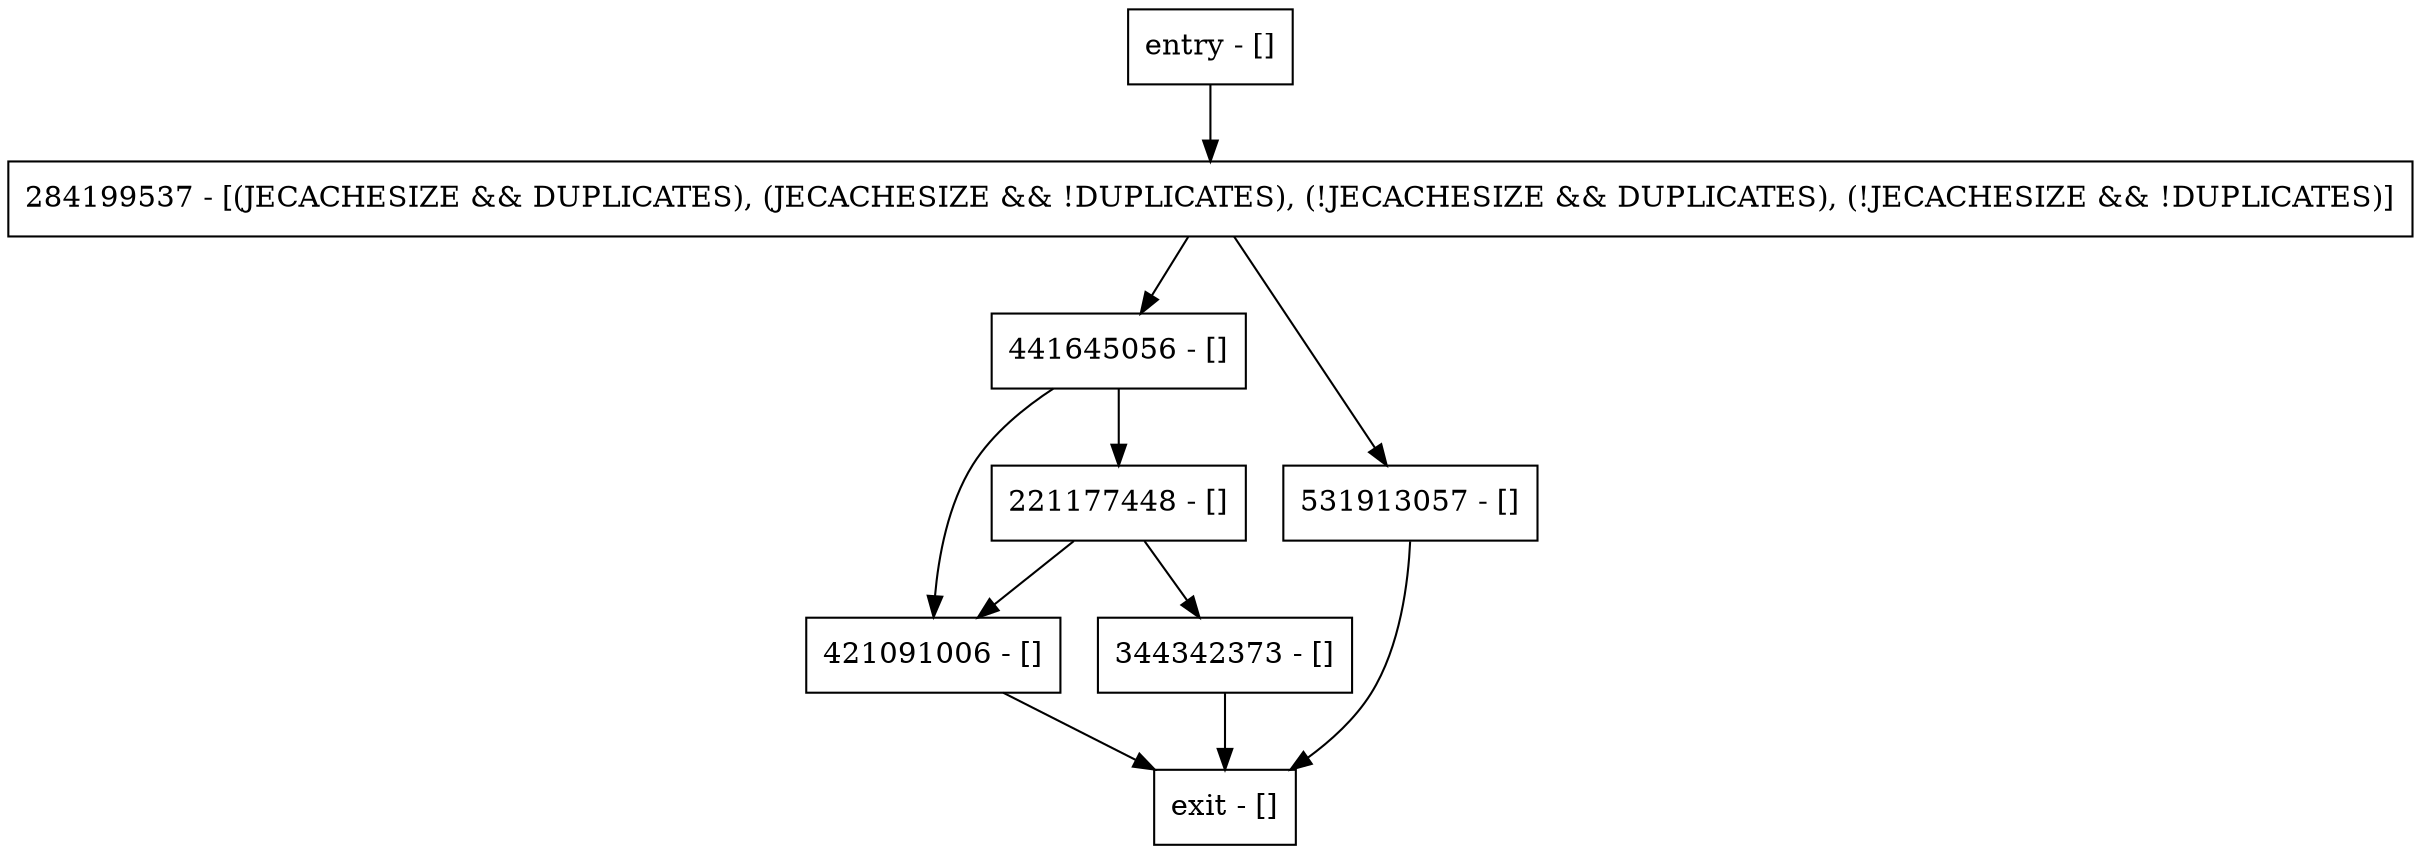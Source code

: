 digraph checkUpdatesAllowed {
node [shape=record];
221177448 [label="221177448 - []"];
entry [label="entry - []"];
exit [label="exit - []"];
421091006 [label="421091006 - []"];
284199537 [label="284199537 - [(JECACHESIZE && DUPLICATES), (JECACHESIZE && !DUPLICATES), (!JECACHESIZE && DUPLICATES), (!JECACHESIZE && !DUPLICATES)]"];
441645056 [label="441645056 - []"];
531913057 [label="531913057 - []"];
344342373 [label="344342373 - []"];
entry;
exit;
221177448 -> 421091006;
221177448 -> 344342373;
entry -> 284199537;
421091006 -> exit;
284199537 -> 441645056;
284199537 -> 531913057;
441645056 -> 221177448;
441645056 -> 421091006;
531913057 -> exit;
344342373 -> exit;
}
